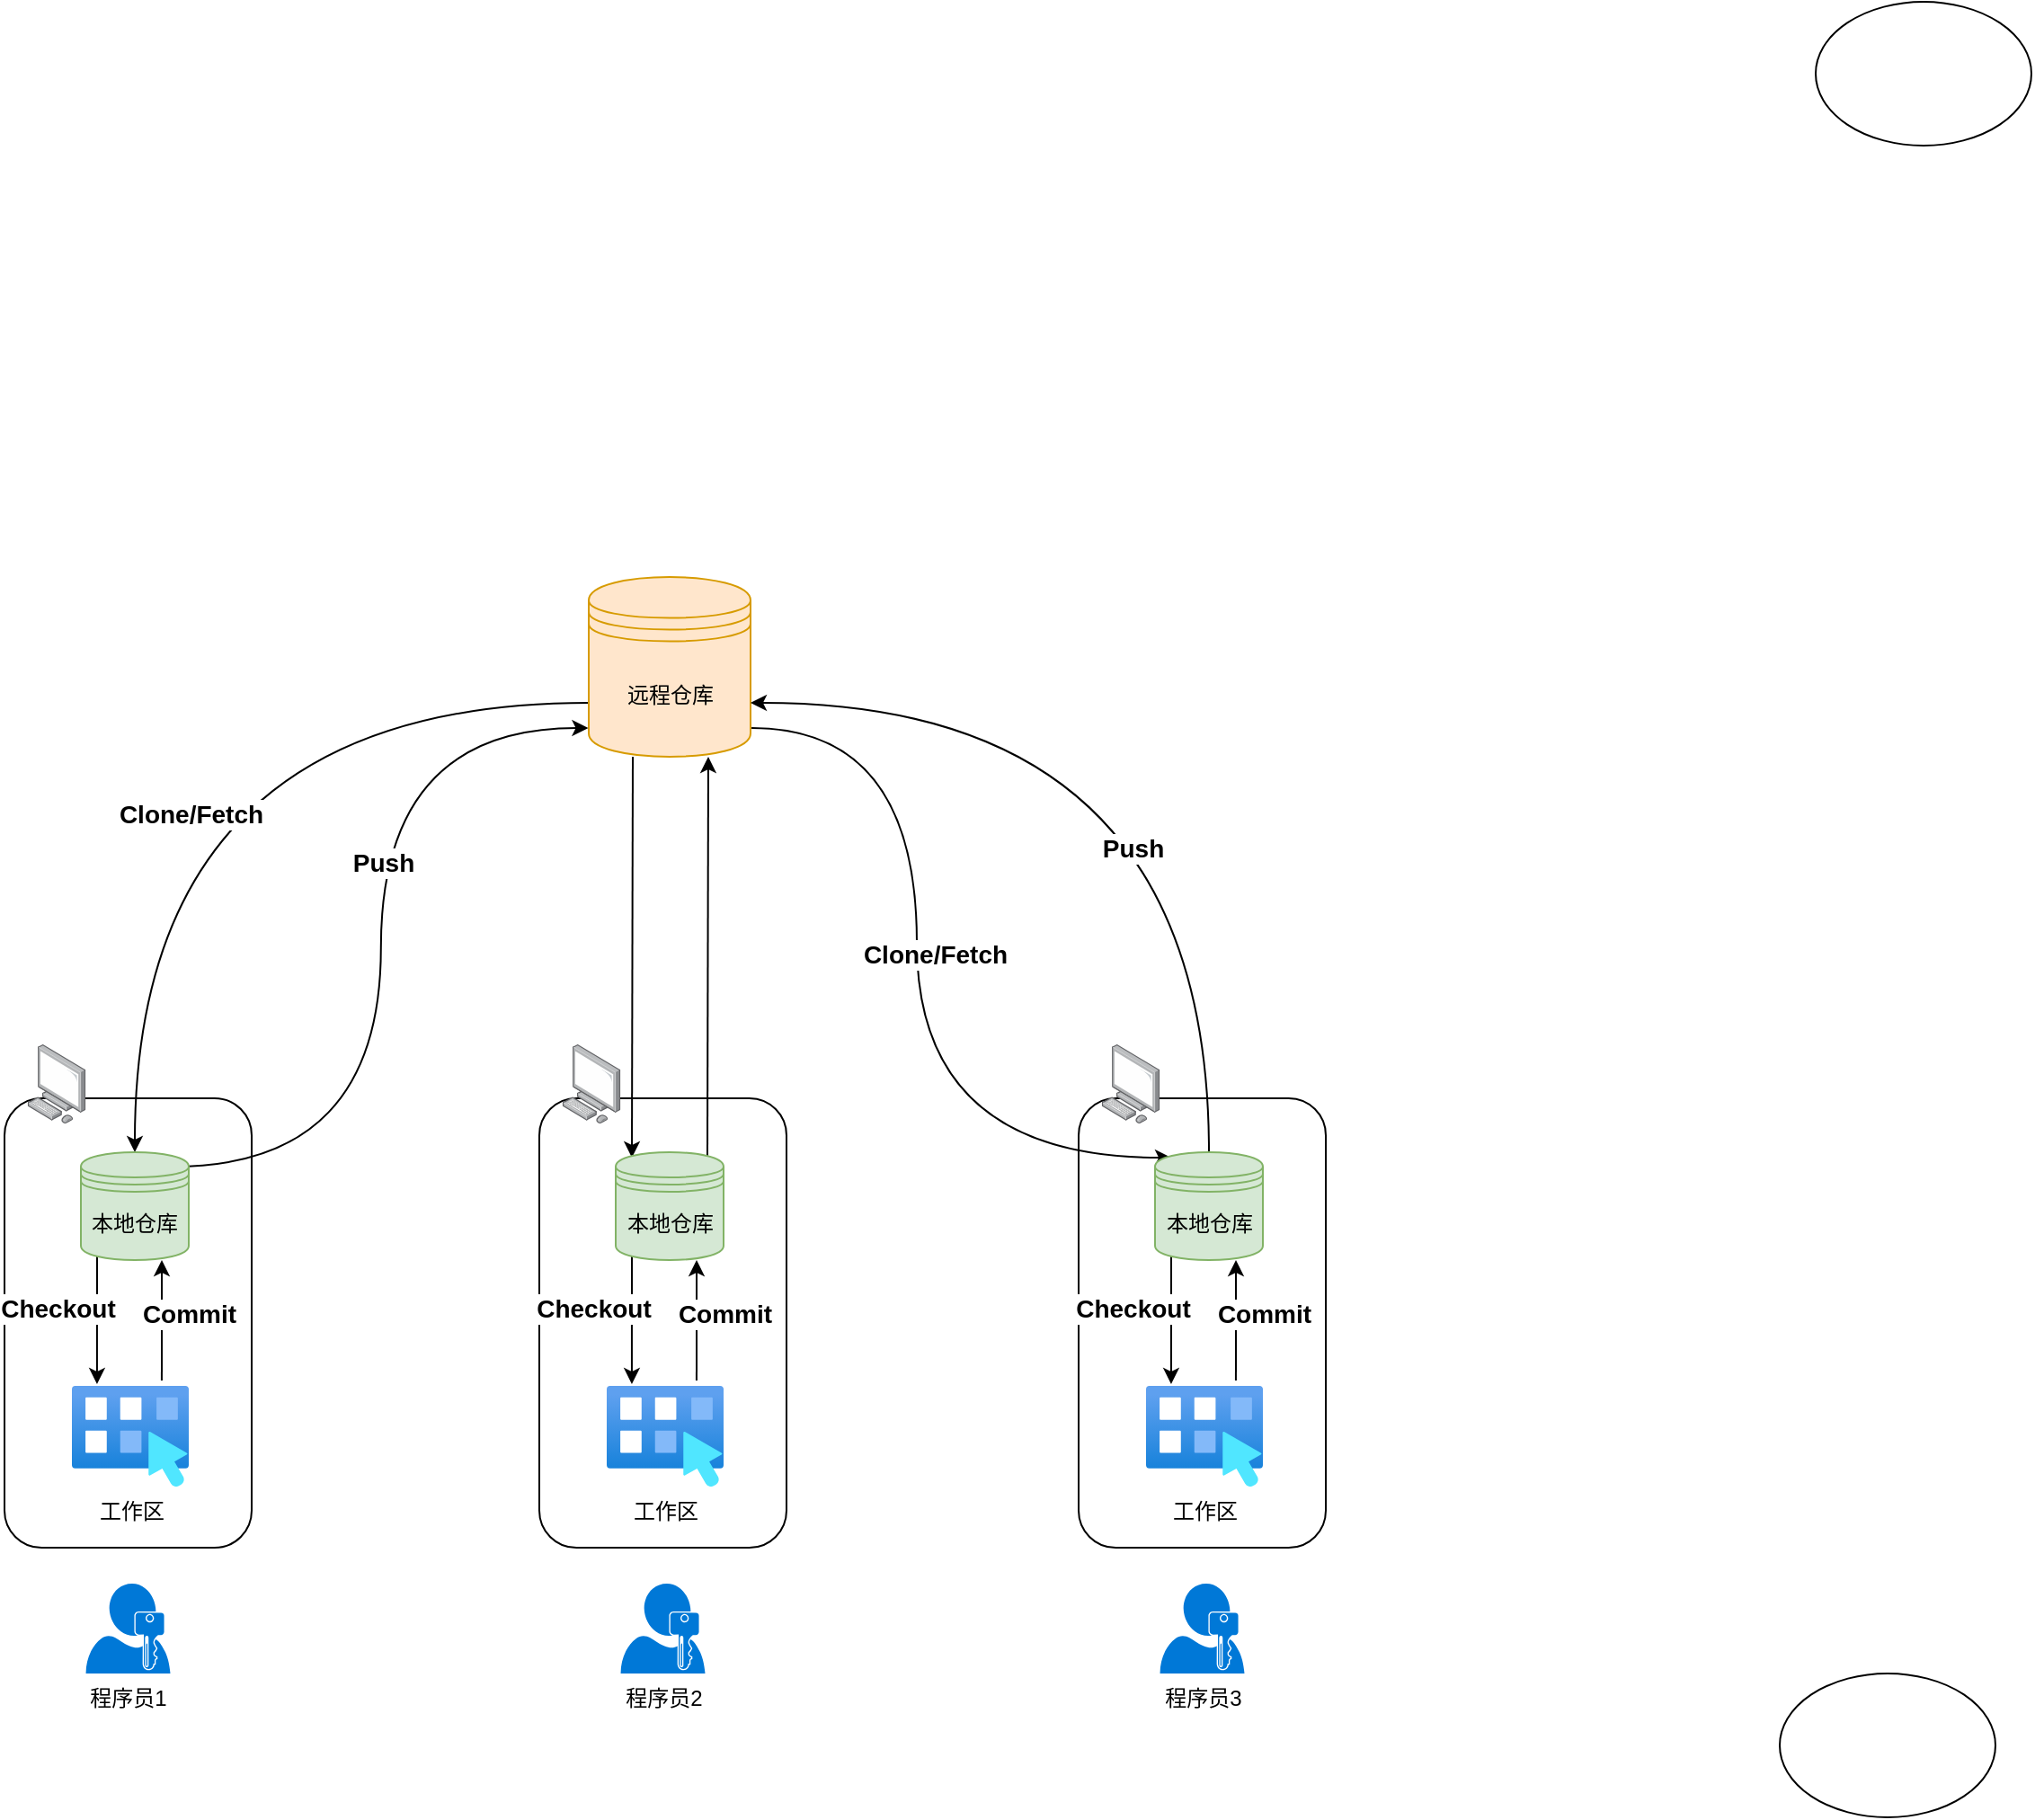 <mxfile version="21.6.9" type="github">
  <diagram name="第 1 页" id="S2cEnapg9zKAHFzMdJ3t">
    <mxGraphModel dx="1434" dy="1943" grid="1" gridSize="10" guides="1" tooltips="1" connect="1" arrows="1" fold="1" page="1" pageScale="1" pageWidth="827" pageHeight="1169" math="0" shadow="0">
      <root>
        <mxCell id="0" />
        <mxCell id="1" parent="0" />
        <mxCell id="E-pBfT4AqJcc3kO5NynL-47" value="" style="rounded=1;whiteSpace=wrap;html=1;" vertex="1" parent="1">
          <mxGeometry x="680" y="290" width="137.5" height="250" as="geometry" />
        </mxCell>
        <mxCell id="E-pBfT4AqJcc3kO5NynL-38" value="" style="rounded=1;whiteSpace=wrap;html=1;" vertex="1" parent="1">
          <mxGeometry x="380" y="290" width="137.5" height="250" as="geometry" />
        </mxCell>
        <mxCell id="E-pBfT4AqJcc3kO5NynL-4" value="" style="rounded=1;whiteSpace=wrap;html=1;" vertex="1" parent="1">
          <mxGeometry x="82.5" y="290" width="137.5" height="250" as="geometry" />
        </mxCell>
        <mxCell id="E-pBfT4AqJcc3kO5NynL-23" style="edgeStyle=orthogonalEdgeStyle;rounded=0;orthogonalLoop=1;jettySize=auto;html=1;exitX=0;exitY=0.7;exitDx=0;exitDy=0;curved=1;" edge="1" parent="1" source="E-pBfT4AqJcc3kO5NynL-1" target="E-pBfT4AqJcc3kO5NynL-2">
          <mxGeometry relative="1" as="geometry" />
        </mxCell>
        <mxCell id="E-pBfT4AqJcc3kO5NynL-24" value="&lt;b style=&quot;border-color: var(--border-color); font-size: 14px;&quot;&gt;Clone/Fetch&lt;/b&gt;" style="edgeLabel;html=1;align=center;verticalAlign=middle;resizable=0;points=[];" vertex="1" connectable="0" parent="E-pBfT4AqJcc3kO5NynL-23">
          <mxGeometry x="0.252" y="31" relative="1" as="geometry">
            <mxPoint as="offset" />
          </mxGeometry>
        </mxCell>
        <mxCell id="E-pBfT4AqJcc3kO5NynL-58" value="&lt;font style=&quot;font-size: 14px;&quot;&gt;&lt;b&gt;Clone/Fetch&lt;/b&gt;&lt;/font&gt;" style="edgeStyle=orthogonalEdgeStyle;rounded=0;orthogonalLoop=1;jettySize=auto;html=1;exitX=1.006;exitY=0.84;exitDx=0;exitDy=0;entryX=0.15;entryY=0.05;entryDx=0;entryDy=0;entryPerimeter=0;curved=1;exitPerimeter=0;" edge="1" parent="1" source="E-pBfT4AqJcc3kO5NynL-1" target="E-pBfT4AqJcc3kO5NynL-50">
          <mxGeometry x="-0.077" y="10" relative="1" as="geometry">
            <Array as="points">
              <mxPoint x="590" y="84" />
              <mxPoint x="590" y="323" />
            </Array>
            <mxPoint as="offset" />
          </mxGeometry>
        </mxCell>
        <mxCell id="E-pBfT4AqJcc3kO5NynL-1" value="远程仓库" style="shape=datastore;whiteSpace=wrap;html=1;fillColor=#ffe6cc;strokeColor=#d79b00;" vertex="1" parent="1">
          <mxGeometry x="407.5" width="90" height="100" as="geometry" />
        </mxCell>
        <mxCell id="E-pBfT4AqJcc3kO5NynL-56" style="rounded=0;orthogonalLoop=1;jettySize=auto;html=1;entryX=0.15;entryY=0.05;entryDx=0;entryDy=0;entryPerimeter=0;" edge="1" parent="1" target="E-pBfT4AqJcc3kO5NynL-41">
          <mxGeometry relative="1" as="geometry">
            <mxPoint x="432" y="100" as="sourcePoint" />
          </mxGeometry>
        </mxCell>
        <mxCell id="E-pBfT4AqJcc3kO5NynL-29" style="edgeStyle=orthogonalEdgeStyle;rounded=0;orthogonalLoop=1;jettySize=auto;html=1;exitX=0.85;exitY=0.05;exitDx=0;exitDy=0;exitPerimeter=0;curved=1;entryX=-0.003;entryY=0.84;entryDx=0;entryDy=0;entryPerimeter=0;" edge="1" parent="1" target="E-pBfT4AqJcc3kO5NynL-1">
          <mxGeometry relative="1" as="geometry">
            <mxPoint x="175.28" y="328" as="sourcePoint" />
            <mxPoint x="382.25" y="110" as="targetPoint" />
          </mxGeometry>
        </mxCell>
        <mxCell id="E-pBfT4AqJcc3kO5NynL-30" value="&lt;font style=&quot;font-size: 14px;&quot;&gt;Push&lt;/font&gt;" style="edgeLabel;html=1;align=center;verticalAlign=middle;resizable=0;points=[];fontSize=13;fontStyle=1" vertex="1" connectable="0" parent="E-pBfT4AqJcc3kO5NynL-29">
          <mxGeometry x="0.465" y="7" relative="1" as="geometry">
            <mxPoint x="8" y="63" as="offset" />
          </mxGeometry>
        </mxCell>
        <mxCell id="E-pBfT4AqJcc3kO5NynL-33" style="edgeStyle=orthogonalEdgeStyle;rounded=0;orthogonalLoop=1;jettySize=auto;html=1;exitX=0.15;exitY=0.95;exitDx=0;exitDy=0;exitPerimeter=0;entryX=0.215;entryY=-0.018;entryDx=0;entryDy=0;entryPerimeter=0;" edge="1" parent="1" source="E-pBfT4AqJcc3kO5NynL-2" target="E-pBfT4AqJcc3kO5NynL-3">
          <mxGeometry relative="1" as="geometry" />
        </mxCell>
        <mxCell id="E-pBfT4AqJcc3kO5NynL-34" value="&lt;font style=&quot;font-size: 14px;&quot;&gt;&lt;b&gt;Checkout&lt;/b&gt;&lt;/font&gt;" style="edgeLabel;html=1;align=center;verticalAlign=middle;resizable=0;points=[];" vertex="1" connectable="0" parent="E-pBfT4AqJcc3kO5NynL-33">
          <mxGeometry x="-0.167" y="1" relative="1" as="geometry">
            <mxPoint x="-23" as="offset" />
          </mxGeometry>
        </mxCell>
        <mxCell id="E-pBfT4AqJcc3kO5NynL-2" value="本地仓库" style="shape=datastore;whiteSpace=wrap;html=1;fillColor=#d5e8d4;strokeColor=#82b366;" vertex="1" parent="1">
          <mxGeometry x="125" y="320" width="60" height="60" as="geometry" />
        </mxCell>
        <mxCell id="E-pBfT4AqJcc3kO5NynL-3" value="工作区" style="image;aspect=fixed;html=1;points=[];align=center;fontSize=12;image=img/lib/azure2/compute/Workspaces.svg;" vertex="1" parent="1">
          <mxGeometry x="120" y="450" width="65" height="56.0" as="geometry" />
        </mxCell>
        <mxCell id="E-pBfT4AqJcc3kO5NynL-5" value="程序员1" style="sketch=0;aspect=fixed;pointerEvents=1;shadow=0;dashed=0;html=1;strokeColor=none;labelPosition=center;verticalLabelPosition=bottom;verticalAlign=top;align=center;shape=mxgraph.mscae.enterprise.user_permissions;fillColor=#0078D7;" vertex="1" parent="1">
          <mxGeometry x="127.75" y="560" width="47" height="50" as="geometry" />
        </mxCell>
        <mxCell id="E-pBfT4AqJcc3kO5NynL-6" value="" style="image;points=[];aspect=fixed;html=1;align=center;shadow=0;dashed=0;image=img/lib/allied_telesis/computer_and_terminals/Personal_Computer.svg;" vertex="1" parent="1">
          <mxGeometry x="95.28" y="260" width="32.47" height="44" as="geometry" />
        </mxCell>
        <mxCell id="E-pBfT4AqJcc3kO5NynL-36" value="" style="endArrow=classic;html=1;rounded=0;exitX=0.769;exitY=-0.054;exitDx=0;exitDy=0;exitPerimeter=0;" edge="1" parent="1" source="E-pBfT4AqJcc3kO5NynL-3">
          <mxGeometry width="50" height="50" relative="1" as="geometry">
            <mxPoint x="170" y="440" as="sourcePoint" />
            <mxPoint x="170" y="380" as="targetPoint" />
          </mxGeometry>
        </mxCell>
        <mxCell id="E-pBfT4AqJcc3kO5NynL-37" value="&lt;font style=&quot;font-size: 14px;&quot;&gt;&lt;b&gt;Commit&lt;/b&gt;&lt;/font&gt;" style="edgeLabel;html=1;align=center;verticalAlign=middle;resizable=0;points=[];" vertex="1" connectable="0" parent="E-pBfT4AqJcc3kO5NynL-36">
          <mxGeometry x="0.015" y="3" relative="1" as="geometry">
            <mxPoint x="18" y="-3" as="offset" />
          </mxGeometry>
        </mxCell>
        <mxCell id="E-pBfT4AqJcc3kO5NynL-39" style="edgeStyle=orthogonalEdgeStyle;rounded=0;orthogonalLoop=1;jettySize=auto;html=1;exitX=0.15;exitY=0.95;exitDx=0;exitDy=0;exitPerimeter=0;entryX=0.215;entryY=-0.018;entryDx=0;entryDy=0;entryPerimeter=0;" edge="1" parent="1" source="E-pBfT4AqJcc3kO5NynL-41" target="E-pBfT4AqJcc3kO5NynL-42">
          <mxGeometry relative="1" as="geometry" />
        </mxCell>
        <mxCell id="E-pBfT4AqJcc3kO5NynL-40" value="&lt;font style=&quot;font-size: 14px;&quot;&gt;&lt;b&gt;Checkout&lt;/b&gt;&lt;/font&gt;" style="edgeLabel;html=1;align=center;verticalAlign=middle;resizable=0;points=[];" vertex="1" connectable="0" parent="E-pBfT4AqJcc3kO5NynL-39">
          <mxGeometry x="-0.167" y="1" relative="1" as="geometry">
            <mxPoint x="-23" as="offset" />
          </mxGeometry>
        </mxCell>
        <mxCell id="E-pBfT4AqJcc3kO5NynL-57" style="rounded=0;orthogonalLoop=1;jettySize=auto;html=1;exitX=0.85;exitY=0.05;exitDx=0;exitDy=0;exitPerimeter=0;" edge="1" parent="1" source="E-pBfT4AqJcc3kO5NynL-41">
          <mxGeometry relative="1" as="geometry">
            <mxPoint x="474" y="100" as="targetPoint" />
          </mxGeometry>
        </mxCell>
        <mxCell id="E-pBfT4AqJcc3kO5NynL-41" value="本地仓库" style="shape=datastore;whiteSpace=wrap;html=1;fillColor=#d5e8d4;strokeColor=#82b366;" vertex="1" parent="1">
          <mxGeometry x="422.5" y="320" width="60" height="60" as="geometry" />
        </mxCell>
        <mxCell id="E-pBfT4AqJcc3kO5NynL-42" value="工作区" style="image;aspect=fixed;html=1;points=[];align=center;fontSize=12;image=img/lib/azure2/compute/Workspaces.svg;" vertex="1" parent="1">
          <mxGeometry x="417.5" y="450" width="65" height="56.0" as="geometry" />
        </mxCell>
        <mxCell id="E-pBfT4AqJcc3kO5NynL-43" value="程序员2" style="sketch=0;aspect=fixed;pointerEvents=1;shadow=0;dashed=0;html=1;strokeColor=none;labelPosition=center;verticalLabelPosition=bottom;verticalAlign=top;align=center;shape=mxgraph.mscae.enterprise.user_permissions;fillColor=#0078D7;" vertex="1" parent="1">
          <mxGeometry x="425.25" y="560" width="47" height="50" as="geometry" />
        </mxCell>
        <mxCell id="E-pBfT4AqJcc3kO5NynL-44" value="" style="image;points=[];aspect=fixed;html=1;align=center;shadow=0;dashed=0;image=img/lib/allied_telesis/computer_and_terminals/Personal_Computer.svg;" vertex="1" parent="1">
          <mxGeometry x="392.78" y="260" width="32.47" height="44" as="geometry" />
        </mxCell>
        <mxCell id="E-pBfT4AqJcc3kO5NynL-45" value="" style="endArrow=classic;html=1;rounded=0;exitX=0.769;exitY=-0.054;exitDx=0;exitDy=0;exitPerimeter=0;" edge="1" parent="1" source="E-pBfT4AqJcc3kO5NynL-42">
          <mxGeometry width="50" height="50" relative="1" as="geometry">
            <mxPoint x="467.5" y="440" as="sourcePoint" />
            <mxPoint x="467.5" y="380" as="targetPoint" />
          </mxGeometry>
        </mxCell>
        <mxCell id="E-pBfT4AqJcc3kO5NynL-46" value="&lt;font style=&quot;font-size: 14px;&quot;&gt;&lt;b&gt;Commit&lt;/b&gt;&lt;/font&gt;" style="edgeLabel;html=1;align=center;verticalAlign=middle;resizable=0;points=[];" vertex="1" connectable="0" parent="E-pBfT4AqJcc3kO5NynL-45">
          <mxGeometry x="0.015" y="3" relative="1" as="geometry">
            <mxPoint x="18" y="-3" as="offset" />
          </mxGeometry>
        </mxCell>
        <mxCell id="E-pBfT4AqJcc3kO5NynL-48" style="edgeStyle=orthogonalEdgeStyle;rounded=0;orthogonalLoop=1;jettySize=auto;html=1;exitX=0.15;exitY=0.95;exitDx=0;exitDy=0;exitPerimeter=0;entryX=0.215;entryY=-0.018;entryDx=0;entryDy=0;entryPerimeter=0;" edge="1" parent="1" source="E-pBfT4AqJcc3kO5NynL-50" target="E-pBfT4AqJcc3kO5NynL-51">
          <mxGeometry relative="1" as="geometry" />
        </mxCell>
        <mxCell id="E-pBfT4AqJcc3kO5NynL-49" value="&lt;font style=&quot;font-size: 14px;&quot;&gt;&lt;b&gt;Checkout&lt;/b&gt;&lt;/font&gt;" style="edgeLabel;html=1;align=center;verticalAlign=middle;resizable=0;points=[];" vertex="1" connectable="0" parent="E-pBfT4AqJcc3kO5NynL-48">
          <mxGeometry x="-0.167" y="1" relative="1" as="geometry">
            <mxPoint x="-23" as="offset" />
          </mxGeometry>
        </mxCell>
        <mxCell id="E-pBfT4AqJcc3kO5NynL-60" style="edgeStyle=orthogonalEdgeStyle;rounded=0;orthogonalLoop=1;jettySize=auto;html=1;exitX=0.5;exitY=0;exitDx=0;exitDy=0;entryX=1;entryY=0.7;entryDx=0;entryDy=0;curved=1;" edge="1" parent="1" source="E-pBfT4AqJcc3kO5NynL-50" target="E-pBfT4AqJcc3kO5NynL-1">
          <mxGeometry relative="1" as="geometry" />
        </mxCell>
        <mxCell id="E-pBfT4AqJcc3kO5NynL-62" value="Push" style="edgeLabel;html=1;align=center;verticalAlign=middle;resizable=0;points=[];fontSize=14;fontStyle=1" vertex="1" connectable="0" parent="E-pBfT4AqJcc3kO5NynL-60">
          <mxGeometry x="-0.331" y="44" relative="1" as="geometry">
            <mxPoint x="1" as="offset" />
          </mxGeometry>
        </mxCell>
        <mxCell id="E-pBfT4AqJcc3kO5NynL-50" value="本地仓库" style="shape=datastore;whiteSpace=wrap;html=1;fillColor=#d5e8d4;strokeColor=#82b366;" vertex="1" parent="1">
          <mxGeometry x="722.5" y="320" width="60" height="60" as="geometry" />
        </mxCell>
        <mxCell id="E-pBfT4AqJcc3kO5NynL-51" value="工作区" style="image;aspect=fixed;html=1;points=[];align=center;fontSize=12;image=img/lib/azure2/compute/Workspaces.svg;" vertex="1" parent="1">
          <mxGeometry x="717.5" y="450" width="65" height="56.0" as="geometry" />
        </mxCell>
        <mxCell id="E-pBfT4AqJcc3kO5NynL-52" value="程序员3" style="sketch=0;aspect=fixed;pointerEvents=1;shadow=0;dashed=0;html=1;strokeColor=none;labelPosition=center;verticalLabelPosition=bottom;verticalAlign=top;align=center;shape=mxgraph.mscae.enterprise.user_permissions;fillColor=#0078D7;" vertex="1" parent="1">
          <mxGeometry x="725.25" y="560" width="47" height="50" as="geometry" />
        </mxCell>
        <mxCell id="E-pBfT4AqJcc3kO5NynL-53" value="" style="image;points=[];aspect=fixed;html=1;align=center;shadow=0;dashed=0;image=img/lib/allied_telesis/computer_and_terminals/Personal_Computer.svg;" vertex="1" parent="1">
          <mxGeometry x="692.78" y="260" width="32.47" height="44" as="geometry" />
        </mxCell>
        <mxCell id="E-pBfT4AqJcc3kO5NynL-54" value="" style="endArrow=classic;html=1;rounded=0;exitX=0.769;exitY=-0.054;exitDx=0;exitDy=0;exitPerimeter=0;" edge="1" parent="1" source="E-pBfT4AqJcc3kO5NynL-51">
          <mxGeometry width="50" height="50" relative="1" as="geometry">
            <mxPoint x="767.5" y="440" as="sourcePoint" />
            <mxPoint x="767.5" y="380" as="targetPoint" />
          </mxGeometry>
        </mxCell>
        <mxCell id="E-pBfT4AqJcc3kO5NynL-55" value="&lt;font style=&quot;font-size: 14px;&quot;&gt;&lt;b&gt;Commit&lt;/b&gt;&lt;/font&gt;" style="edgeLabel;html=1;align=center;verticalAlign=middle;resizable=0;points=[];" vertex="1" connectable="0" parent="E-pBfT4AqJcc3kO5NynL-54">
          <mxGeometry x="0.015" y="3" relative="1" as="geometry">
            <mxPoint x="18" y="-3" as="offset" />
          </mxGeometry>
        </mxCell>
        <mxCell id="E-pBfT4AqJcc3kO5NynL-63" value="" style="ellipse;whiteSpace=wrap;html=1;" vertex="1" parent="1">
          <mxGeometry x="1070" y="610" width="120" height="80" as="geometry" />
        </mxCell>
        <mxCell id="E-pBfT4AqJcc3kO5NynL-64" value="" style="ellipse;whiteSpace=wrap;html=1;" vertex="1" parent="1">
          <mxGeometry x="1090" y="-320" width="120" height="80" as="geometry" />
        </mxCell>
      </root>
    </mxGraphModel>
  </diagram>
</mxfile>
